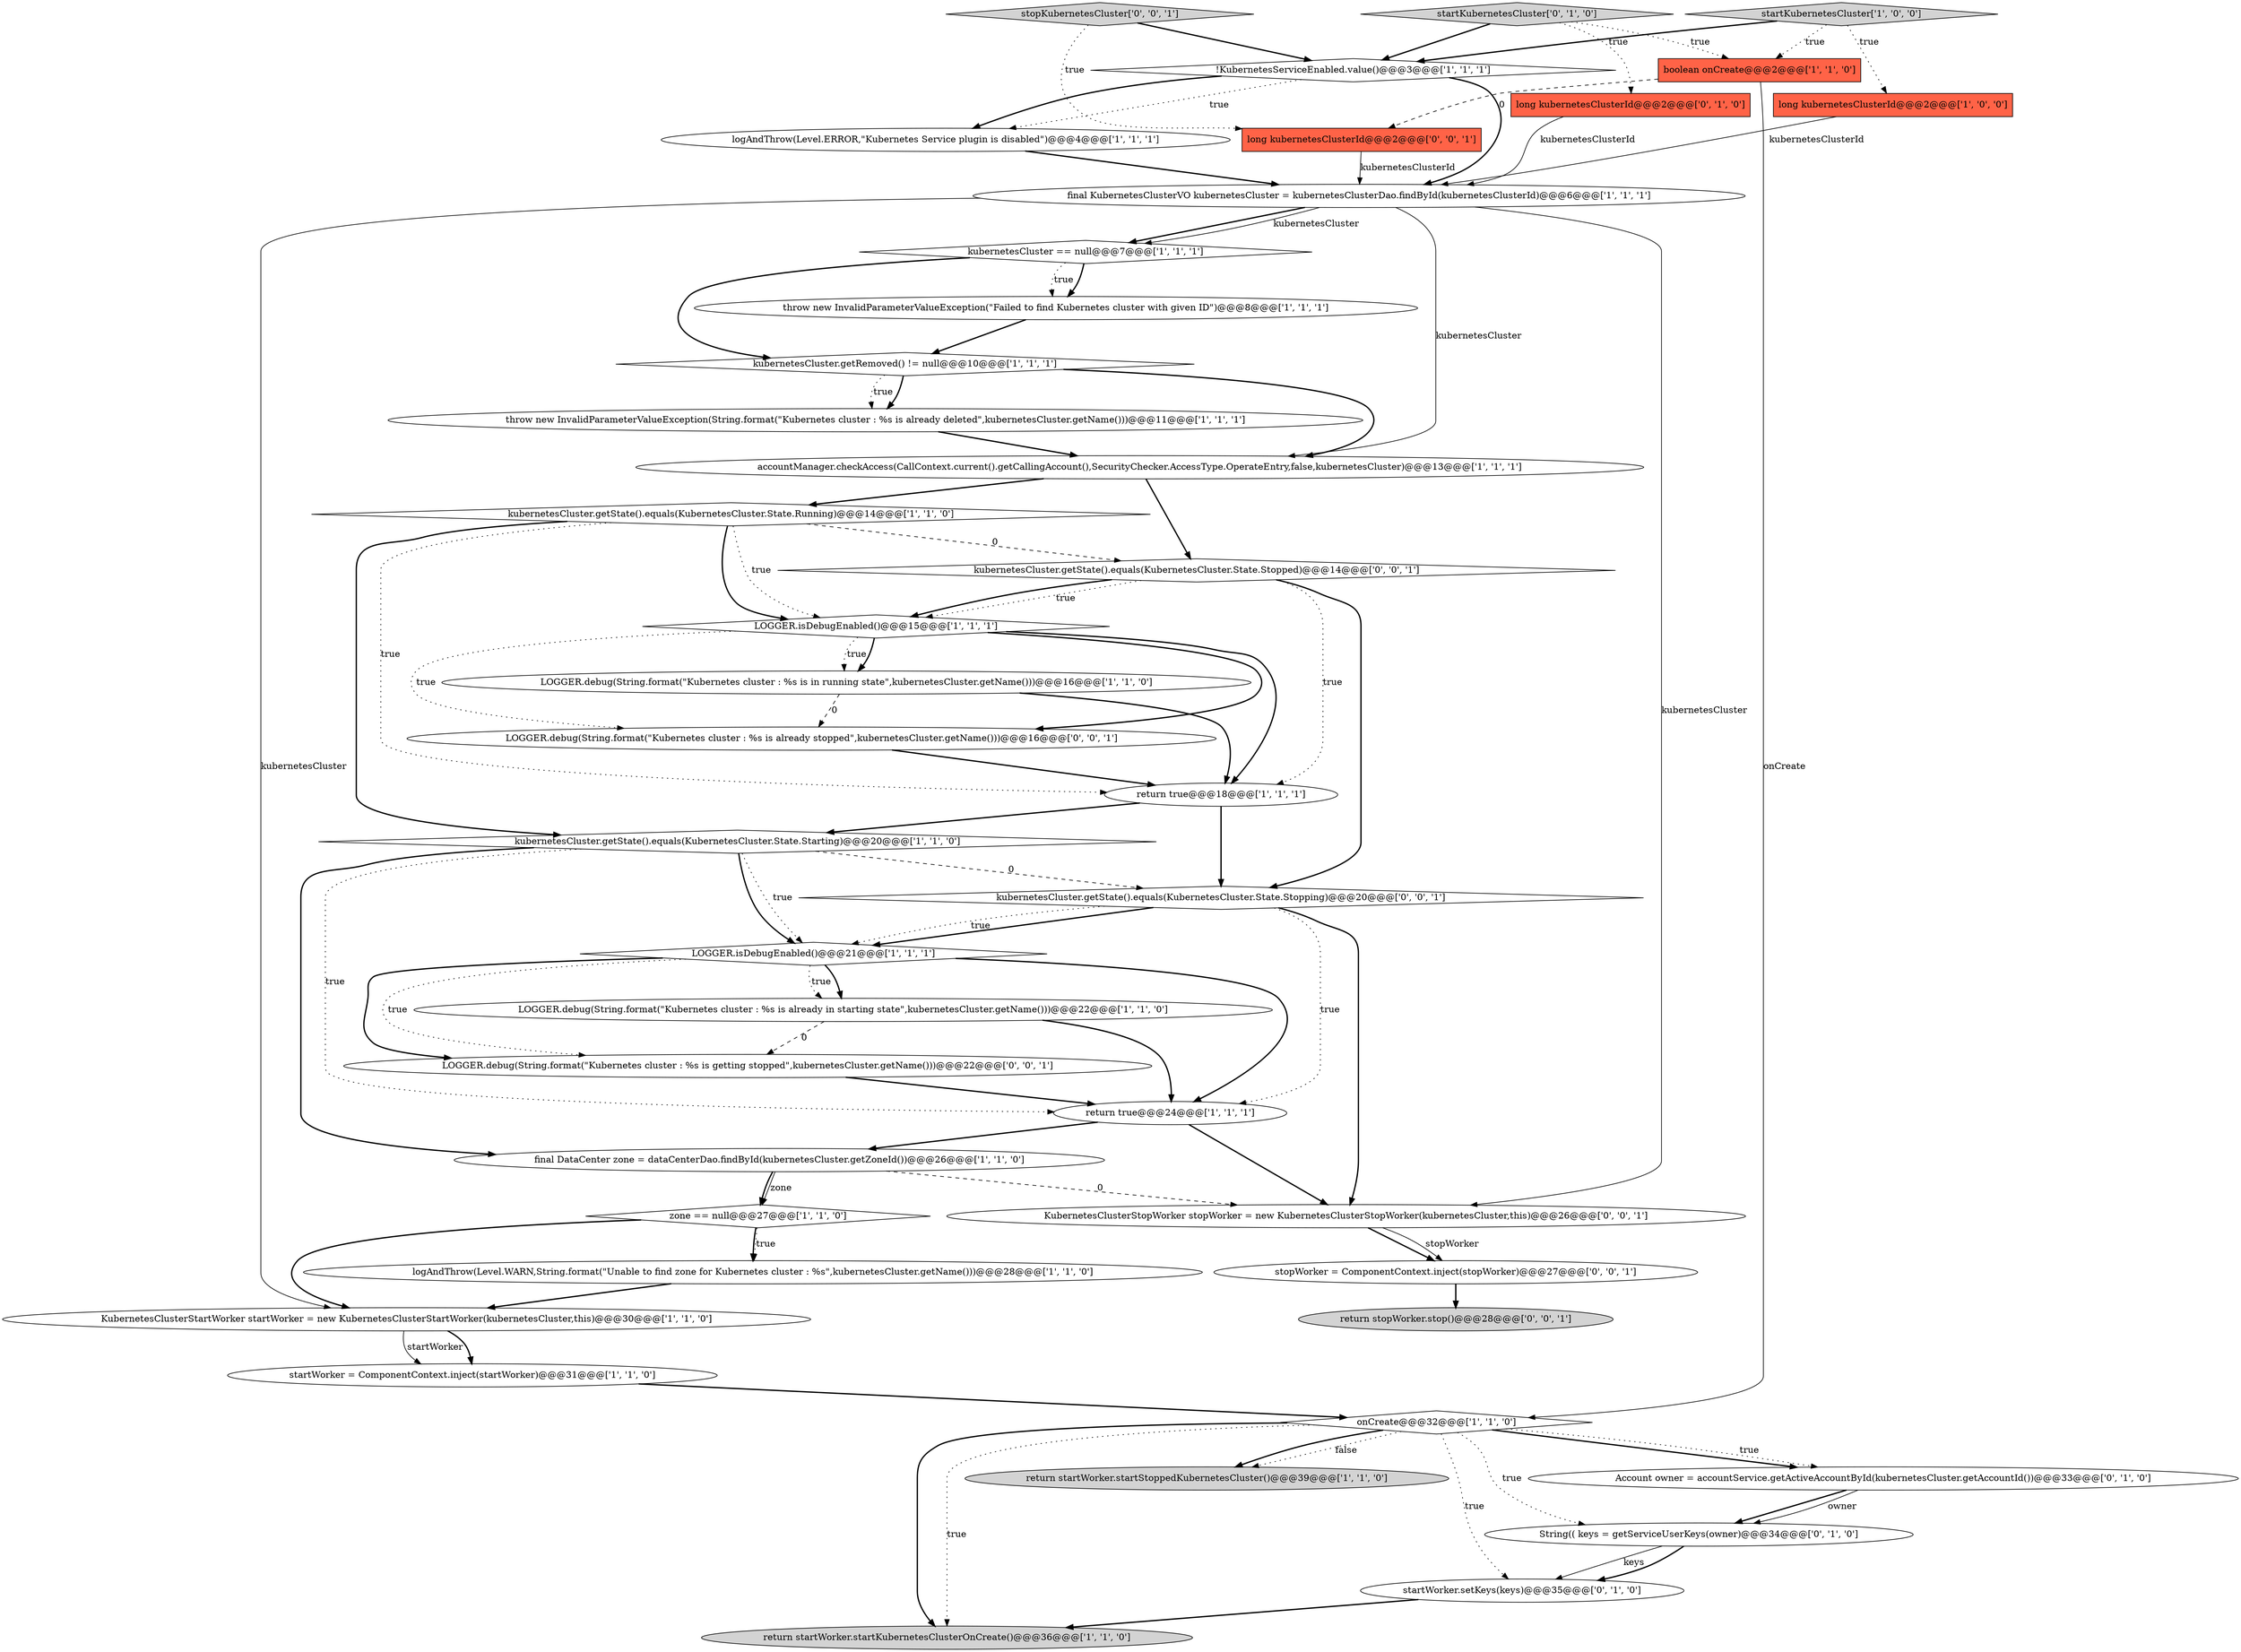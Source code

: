 digraph {
11 [style = filled, label = "LOGGER.debug(String.format(\"Kubernetes cluster : %s is already in starting state\",kubernetesCluster.getName()))@@@22@@@['1', '1', '0']", fillcolor = white, shape = ellipse image = "AAA0AAABBB1BBB"];
32 [style = filled, label = "return stopWorker.stop()@@@28@@@['0', '0', '1']", fillcolor = lightgray, shape = ellipse image = "AAA0AAABBB3BBB"];
12 [style = filled, label = "return true@@@18@@@['1', '1', '1']", fillcolor = white, shape = ellipse image = "AAA0AAABBB1BBB"];
14 [style = filled, label = "startKubernetesCluster['1', '0', '0']", fillcolor = lightgray, shape = diamond image = "AAA0AAABBB1BBB"];
29 [style = filled, label = "startWorker.setKeys(keys)@@@35@@@['0', '1', '0']", fillcolor = white, shape = ellipse image = "AAA1AAABBB2BBB"];
2 [style = filled, label = "LOGGER.isDebugEnabled()@@@15@@@['1', '1', '1']", fillcolor = white, shape = diamond image = "AAA0AAABBB1BBB"];
20 [style = filled, label = "kubernetesCluster.getState().equals(KubernetesCluster.State.Running)@@@14@@@['1', '1', '0']", fillcolor = white, shape = diamond image = "AAA0AAABBB1BBB"];
30 [style = filled, label = "String(( keys = getServiceUserKeys(owner)@@@34@@@['0', '1', '0']", fillcolor = white, shape = ellipse image = "AAA1AAABBB2BBB"];
5 [style = filled, label = "!KubernetesServiceEnabled.value()@@@3@@@['1', '1', '1']", fillcolor = white, shape = diamond image = "AAA0AAABBB1BBB"];
23 [style = filled, label = "final KubernetesClusterVO kubernetesCluster = kubernetesClusterDao.findById(kubernetesClusterId)@@@6@@@['1', '1', '1']", fillcolor = white, shape = ellipse image = "AAA0AAABBB1BBB"];
6 [style = filled, label = "long kubernetesClusterId@@@2@@@['1', '0', '0']", fillcolor = tomato, shape = box image = "AAA0AAABBB1BBB"];
25 [style = filled, label = "throw new InvalidParameterValueException(String.format(\"Kubernetes cluster : %s is already deleted\",kubernetesCluster.getName()))@@@11@@@['1', '1', '1']", fillcolor = white, shape = ellipse image = "AAA0AAABBB1BBB"];
7 [style = filled, label = "LOGGER.isDebugEnabled()@@@21@@@['1', '1', '1']", fillcolor = white, shape = diamond image = "AAA0AAABBB1BBB"];
22 [style = filled, label = "logAndThrow(Level.ERROR,\"Kubernetes Service plugin is disabled\")@@@4@@@['1', '1', '1']", fillcolor = white, shape = ellipse image = "AAA0AAABBB1BBB"];
35 [style = filled, label = "LOGGER.debug(String.format(\"Kubernetes cluster : %s is getting stopped\",kubernetesCluster.getName()))@@@22@@@['0', '0', '1']", fillcolor = white, shape = ellipse image = "AAA0AAABBB3BBB"];
0 [style = filled, label = "final DataCenter zone = dataCenterDao.findById(kubernetesCluster.getZoneId())@@@26@@@['1', '1', '0']", fillcolor = white, shape = ellipse image = "AAA0AAABBB1BBB"];
38 [style = filled, label = "kubernetesCluster.getState().equals(KubernetesCluster.State.Stopped)@@@14@@@['0', '0', '1']", fillcolor = white, shape = diamond image = "AAA0AAABBB3BBB"];
26 [style = filled, label = "kubernetesCluster.getState().equals(KubernetesCluster.State.Starting)@@@20@@@['1', '1', '0']", fillcolor = white, shape = diamond image = "AAA0AAABBB1BBB"];
39 [style = filled, label = "long kubernetesClusterId@@@2@@@['0', '0', '1']", fillcolor = tomato, shape = box image = "AAA0AAABBB3BBB"];
15 [style = filled, label = "accountManager.checkAccess(CallContext.current().getCallingAccount(),SecurityChecker.AccessType.OperateEntry,false,kubernetesCluster)@@@13@@@['1', '1', '1']", fillcolor = white, shape = ellipse image = "AAA0AAABBB1BBB"];
37 [style = filled, label = "KubernetesClusterStopWorker stopWorker = new KubernetesClusterStopWorker(kubernetesCluster,this)@@@26@@@['0', '0', '1']", fillcolor = white, shape = ellipse image = "AAA0AAABBB3BBB"];
1 [style = filled, label = "return startWorker.startStoppedKubernetesCluster()@@@39@@@['1', '1', '0']", fillcolor = lightgray, shape = ellipse image = "AAA0AAABBB1BBB"];
36 [style = filled, label = "kubernetesCluster.getState().equals(KubernetesCluster.State.Stopping)@@@20@@@['0', '0', '1']", fillcolor = white, shape = diamond image = "AAA0AAABBB3BBB"];
8 [style = filled, label = "logAndThrow(Level.WARN,String.format(\"Unable to find zone for Kubernetes cluster : %s\",kubernetesCluster.getName()))@@@28@@@['1', '1', '0']", fillcolor = white, shape = ellipse image = "AAA0AAABBB1BBB"];
21 [style = filled, label = "kubernetesCluster.getRemoved() != null@@@10@@@['1', '1', '1']", fillcolor = white, shape = diamond image = "AAA0AAABBB1BBB"];
17 [style = filled, label = "throw new InvalidParameterValueException(\"Failed to find Kubernetes cluster with given ID\")@@@8@@@['1', '1', '1']", fillcolor = white, shape = ellipse image = "AAA0AAABBB1BBB"];
19 [style = filled, label = "LOGGER.debug(String.format(\"Kubernetes cluster : %s is in running state\",kubernetesCluster.getName()))@@@16@@@['1', '1', '0']", fillcolor = white, shape = ellipse image = "AAA0AAABBB1BBB"];
13 [style = filled, label = "onCreate@@@32@@@['1', '1', '0']", fillcolor = white, shape = diamond image = "AAA0AAABBB1BBB"];
27 [style = filled, label = "startKubernetesCluster['0', '1', '0']", fillcolor = lightgray, shape = diamond image = "AAA0AAABBB2BBB"];
16 [style = filled, label = "startWorker = ComponentContext.inject(startWorker)@@@31@@@['1', '1', '0']", fillcolor = white, shape = ellipse image = "AAA0AAABBB1BBB"];
4 [style = filled, label = "zone == null@@@27@@@['1', '1', '0']", fillcolor = white, shape = diamond image = "AAA0AAABBB1BBB"];
10 [style = filled, label = "boolean onCreate@@@2@@@['1', '1', '0']", fillcolor = tomato, shape = box image = "AAA0AAABBB1BBB"];
40 [style = filled, label = "LOGGER.debug(String.format(\"Kubernetes cluster : %s is already stopped\",kubernetesCluster.getName()))@@@16@@@['0', '0', '1']", fillcolor = white, shape = ellipse image = "AAA0AAABBB3BBB"];
24 [style = filled, label = "return startWorker.startKubernetesClusterOnCreate()@@@36@@@['1', '1', '0']", fillcolor = lightgray, shape = ellipse image = "AAA0AAABBB1BBB"];
33 [style = filled, label = "stopWorker = ComponentContext.inject(stopWorker)@@@27@@@['0', '0', '1']", fillcolor = white, shape = ellipse image = "AAA0AAABBB3BBB"];
3 [style = filled, label = "return true@@@24@@@['1', '1', '1']", fillcolor = white, shape = ellipse image = "AAA0AAABBB1BBB"];
28 [style = filled, label = "long kubernetesClusterId@@@2@@@['0', '1', '0']", fillcolor = tomato, shape = box image = "AAA0AAABBB2BBB"];
9 [style = filled, label = "kubernetesCluster == null@@@7@@@['1', '1', '1']", fillcolor = white, shape = diamond image = "AAA0AAABBB1BBB"];
18 [style = filled, label = "KubernetesClusterStartWorker startWorker = new KubernetesClusterStartWorker(kubernetesCluster,this)@@@30@@@['1', '1', '0']", fillcolor = white, shape = ellipse image = "AAA0AAABBB1BBB"];
34 [style = filled, label = "stopKubernetesCluster['0', '0', '1']", fillcolor = lightgray, shape = diamond image = "AAA0AAABBB3BBB"];
31 [style = filled, label = "Account owner = accountService.getActiveAccountById(kubernetesCluster.getAccountId())@@@33@@@['0', '1', '0']", fillcolor = white, shape = ellipse image = "AAA1AAABBB2BBB"];
23->9 [style = bold, label=""];
13->29 [style = dotted, label="true"];
18->16 [style = solid, label="startWorker"];
38->36 [style = bold, label=""];
19->40 [style = dashed, label="0"];
0->4 [style = bold, label=""];
5->22 [style = dotted, label="true"];
17->21 [style = bold, label=""];
0->37 [style = dashed, label="0"];
28->23 [style = solid, label="kubernetesClusterId"];
26->7 [style = dotted, label="true"];
37->33 [style = bold, label=""];
37->33 [style = solid, label="stopWorker"];
4->8 [style = bold, label=""];
33->32 [style = bold, label=""];
13->24 [style = bold, label=""];
10->13 [style = solid, label="onCreate"];
7->11 [style = bold, label=""];
16->13 [style = bold, label=""];
21->25 [style = bold, label=""];
23->18 [style = solid, label="kubernetesCluster"];
9->17 [style = bold, label=""];
3->37 [style = bold, label=""];
36->7 [style = bold, label=""];
13->1 [style = bold, label=""];
23->9 [style = solid, label="kubernetesCluster"];
20->2 [style = bold, label=""];
27->28 [style = dotted, label="true"];
2->19 [style = dotted, label="true"];
13->30 [style = dotted, label="true"];
14->5 [style = bold, label=""];
35->3 [style = bold, label=""];
39->23 [style = solid, label="kubernetesClusterId"];
10->39 [style = dashed, label="0"];
15->38 [style = bold, label=""];
38->2 [style = dotted, label="true"];
6->23 [style = solid, label="kubernetesClusterId"];
26->36 [style = dashed, label="0"];
13->31 [style = bold, label=""];
13->24 [style = dotted, label="true"];
34->39 [style = dotted, label="true"];
8->18 [style = bold, label=""];
13->1 [style = dotted, label="false"];
5->22 [style = bold, label=""];
15->20 [style = bold, label=""];
7->35 [style = bold, label=""];
11->35 [style = dashed, label="0"];
25->15 [style = bold, label=""];
21->25 [style = dotted, label="true"];
27->10 [style = dotted, label="true"];
12->26 [style = bold, label=""];
11->3 [style = bold, label=""];
21->15 [style = bold, label=""];
36->7 [style = dotted, label="true"];
26->3 [style = dotted, label="true"];
9->17 [style = dotted, label="true"];
7->11 [style = dotted, label="true"];
14->6 [style = dotted, label="true"];
7->3 [style = bold, label=""];
20->12 [style = dotted, label="true"];
2->19 [style = bold, label=""];
18->16 [style = bold, label=""];
31->30 [style = bold, label=""];
23->37 [style = solid, label="kubernetesCluster"];
23->15 [style = solid, label="kubernetesCluster"];
4->18 [style = bold, label=""];
7->35 [style = dotted, label="true"];
2->40 [style = dotted, label="true"];
36->3 [style = dotted, label="true"];
31->30 [style = solid, label="owner"];
36->37 [style = bold, label=""];
13->31 [style = dotted, label="true"];
40->12 [style = bold, label=""];
20->2 [style = dotted, label="true"];
34->5 [style = bold, label=""];
38->2 [style = bold, label=""];
9->21 [style = bold, label=""];
4->8 [style = dotted, label="true"];
5->23 [style = bold, label=""];
3->0 [style = bold, label=""];
27->5 [style = bold, label=""];
20->38 [style = dashed, label="0"];
2->40 [style = bold, label=""];
30->29 [style = solid, label="keys"];
14->10 [style = dotted, label="true"];
26->7 [style = bold, label=""];
38->12 [style = dotted, label="true"];
22->23 [style = bold, label=""];
29->24 [style = bold, label=""];
20->26 [style = bold, label=""];
19->12 [style = bold, label=""];
12->36 [style = bold, label=""];
26->0 [style = bold, label=""];
2->12 [style = bold, label=""];
30->29 [style = bold, label=""];
0->4 [style = solid, label="zone"];
}
